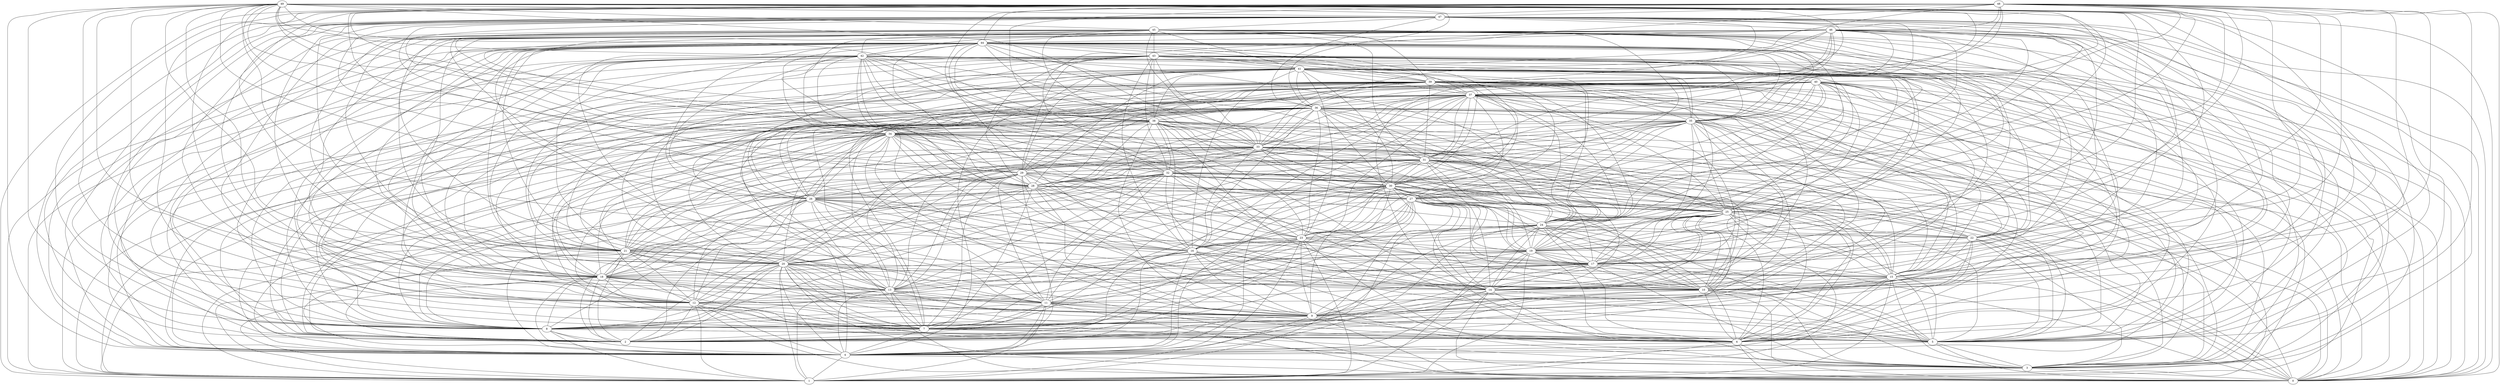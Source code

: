/* Created by igraph 0.7.1 */
graph {
  0 [
    id=0
  ];
  1 [
    id=1
  ];
  2 [
    id=2
  ];
  3 [
    id=3
  ];
  4 [
    id=4
  ];
  5 [
    id=5
  ];
  6 [
    id=6
  ];
  7 [
    id=7
  ];
  8 [
    id=8
  ];
  9 [
    id=9
  ];
  10 [
    id=10
  ];
  11 [
    id=11
  ];
  12 [
    id=12
  ];
  13 [
    id=13
  ];
  14 [
    id=14
  ];
  15 [
    id=15
  ];
  16 [
    id=16
  ];
  17 [
    id=17
  ];
  18 [
    id=18
  ];
  19 [
    id=19
  ];
  20 [
    id=20
  ];
  21 [
    id=21
  ];
  22 [
    id=22
  ];
  23 [
    id=23
  ];
  24 [
    id=24
  ];
  25 [
    id=25
  ];
  26 [
    id=26
  ];
  27 [
    id=27
  ];
  28 [
    id=28
  ];
  29 [
    id=29
  ];
  30 [
    id=30
  ];
  31 [
    id=31
  ];
  32 [
    id=32
  ];
  33 [
    id=33
  ];
  34 [
    id=34
  ];
  35 [
    id=35
  ];
  36 [
    id=36
  ];
  37 [
    id=37
  ];
  38 [
    id=38
  ];
  39 [
    id=39
  ];
  40 [
    id=40
  ];
  41 [
    id=41
  ];
  42 [
    id=42
  ];
  43 [
    id=43
  ];
  44 [
    id=44
  ];
  45 [
    id=45
  ];
  46 [
    id=46
  ];
  47 [
    id=47
  ];
  48 [
    id=48
  ];
  49 [
    id=49
  ];

  3 -- 0;
  3 -- 1;
  4 -- 1;
  4 -- 3;
  5 -- 0;
  5 -- 3;
  5 -- 4;
  6 -- 0;
  6 -- 1;
  6 -- 3;
  6 -- 4;
  7 -- 2;
  7 -- 4;
  7 -- 5;
  7 -- 6;
  8 -- 1;
  8 -- 2;
  8 -- 4;
  8 -- 5;
  8 -- 6;
  9 -- 0;
  9 -- 1;
  9 -- 5;
  9 -- 6;
  9 -- 7;
  9 -- 8;
  10 -- 0;
  10 -- 3;
  10 -- 5;
  10 -- 6;
  10 -- 7;
  10 -- 8;
  10 -- 9;
  11 -- 0;
  11 -- 1;
  11 -- 2;
  11 -- 4;
  11 -- 5;
  11 -- 6;
  11 -- 7;
  11 -- 8;
  11 -- 9;
  12 -- 0;
  12 -- 1;
  12 -- 2;
  12 -- 4;
  12 -- 5;
  12 -- 7;
  12 -- 9;
  13 -- 0;
  13 -- 1;
  13 -- 4;
  13 -- 5;
  13 -- 7;
  13 -- 9;
  13 -- 11;
  13 -- 12;
  14 -- 0;
  14 -- 2;
  14 -- 3;
  14 -- 4;
  14 -- 5;
  14 -- 8;
  15 -- 0;
  15 -- 1;
  15 -- 2;
  15 -- 3;
  15 -- 4;
  15 -- 5;
  15 -- 6;
  15 -- 11;
  15 -- 14;
  16 -- 2;
  16 -- 3;
  16 -- 4;
  16 -- 5;
  16 -- 6;
  16 -- 8;
  16 -- 9;
  16 -- 10;
  16 -- 13;
  17 -- 2;
  17 -- 3;
  17 -- 9;
  17 -- 10;
  17 -- 11;
  17 -- 12;
  17 -- 13;
  17 -- 14;
  17 -- 15;
  18 -- 1;
  18 -- 2;
  18 -- 4;
  18 -- 5;
  18 -- 7;
  18 -- 8;
  18 -- 9;
  18 -- 10;
  18 -- 11;
  18 -- 12;
  18 -- 13;
  19 -- 1;
  19 -- 4;
  19 -- 5;
  19 -- 6;
  19 -- 9;
  19 -- 10;
  19 -- 12;
  19 -- 13;
  19 -- 14;
  19 -- 17;
  19 -- 18;
  20 -- 0;
  20 -- 1;
  20 -- 2;
  20 -- 3;
  20 -- 4;
  20 -- 6;
  20 -- 7;
  20 -- 8;
  20 -- 9;
  20 -- 10;
  20 -- 11;
  20 -- 12;
  20 -- 13;
  20 -- 14;
  20 -- 15;
  20 -- 18;
  21 -- 0;
  21 -- 1;
  21 -- 2;
  21 -- 3;
  21 -- 4;
  21 -- 9;
  21 -- 10;
  21 -- 12;
  21 -- 13;
  21 -- 18;
  21 -- 20;
  22 -- 0;
  22 -- 3;
  22 -- 5;
  22 -- 6;
  22 -- 7;
  22 -- 8;
  22 -- 17;
  23 -- 1;
  23 -- 2;
  23 -- 3;
  23 -- 4;
  23 -- 7;
  23 -- 9;
  23 -- 12;
  23 -- 15;
  23 -- 16;
  23 -- 19;
  23 -- 21;
  24 -- 0;
  24 -- 1;
  24 -- 2;
  24 -- 4;
  24 -- 5;
  24 -- 6;
  24 -- 7;
  24 -- 8;
  24 -- 10;
  24 -- 14;
  24 -- 16;
  24 -- 17;
  24 -- 19;
  24 -- 22;
  24 -- 23;
  25 -- 0;
  25 -- 1;
  25 -- 2;
  25 -- 5;
  25 -- 6;
  25 -- 9;
  25 -- 10;
  25 -- 11;
  25 -- 14;
  25 -- 15;
  25 -- 16;
  25 -- 17;
  25 -- 18;
  25 -- 22;
  25 -- 23;
  25 -- 24;
  26 -- 2;
  26 -- 4;
  26 -- 5;
  26 -- 7;
  26 -- 8;
  26 -- 10;
  26 -- 12;
  26 -- 13;
  26 -- 14;
  26 -- 15;
  26 -- 16;
  26 -- 17;
  26 -- 18;
  26 -- 22;
  27 -- 1;
  27 -- 2;
  27 -- 4;
  27 -- 6;
  27 -- 7;
  27 -- 10;
  27 -- 11;
  27 -- 14;
  27 -- 15;
  27 -- 16;
  27 -- 17;
  27 -- 19;
  27 -- 21;
  27 -- 22;
  27 -- 23;
  27 -- 24;
  27 -- 25;
  28 -- 1;
  28 -- 3;
  28 -- 7;
  28 -- 8;
  28 -- 9;
  28 -- 16;
  28 -- 17;
  28 -- 18;
  28 -- 19;
  28 -- 20;
  28 -- 25;
  28 -- 26;
  28 -- 27;
  29 -- 0;
  29 -- 2;
  29 -- 4;
  29 -- 7;
  29 -- 9;
  29 -- 10;
  29 -- 11;
  29 -- 12;
  29 -- 13;
  29 -- 14;
  29 -- 15;
  29 -- 17;
  29 -- 18;
  29 -- 20;
  29 -- 25;
  29 -- 26;
  29 -- 27;
  29 -- 28;
  30 -- 0;
  30 -- 1;
  30 -- 4;
  30 -- 5;
  30 -- 6;
  30 -- 7;
  30 -- 9;
  30 -- 10;
  30 -- 11;
  30 -- 13;
  30 -- 14;
  30 -- 16;
  30 -- 17;
  30 -- 19;
  30 -- 20;
  30 -- 21;
  30 -- 24;
  30 -- 25;
  30 -- 26;
  30 -- 27;
  31 -- 0;
  31 -- 3;
  31 -- 4;
  31 -- 5;
  31 -- 6;
  31 -- 7;
  31 -- 8;
  31 -- 10;
  31 -- 11;
  31 -- 12;
  31 -- 14;
  31 -- 15;
  31 -- 18;
  31 -- 19;
  31 -- 21;
  31 -- 22;
  31 -- 23;
  31 -- 28;
  31 -- 29;
  31 -- 30;
  32 -- 0;
  32 -- 2;
  32 -- 3;
  32 -- 4;
  32 -- 6;
  32 -- 7;
  32 -- 8;
  32 -- 10;
  32 -- 11;
  32 -- 13;
  32 -- 14;
  32 -- 15;
  32 -- 18;
  32 -- 21;
  32 -- 22;
  32 -- 23;
  32 -- 25;
  32 -- 26;
  32 -- 27;
  32 -- 28;
  33 -- 2;
  33 -- 3;
  33 -- 4;
  33 -- 5;
  33 -- 6;
  33 -- 7;
  33 -- 8;
  33 -- 10;
  33 -- 13;
  33 -- 16;
  33 -- 20;
  33 -- 21;
  33 -- 22;
  33 -- 24;
  33 -- 25;
  33 -- 27;
  33 -- 28;
  33 -- 30;
  33 -- 31;
  33 -- 32;
  34 -- 0;
  34 -- 1;
  34 -- 2;
  34 -- 4;
  34 -- 6;
  34 -- 7;
  34 -- 8;
  34 -- 9;
  34 -- 10;
  34 -- 11;
  34 -- 13;
  34 -- 14;
  34 -- 17;
  34 -- 18;
  34 -- 20;
  34 -- 21;
  34 -- 24;
  34 -- 25;
  34 -- 26;
  34 -- 28;
  34 -- 29;
  34 -- 30;
  34 -- 33;
  35 -- 1;
  35 -- 2;
  35 -- 3;
  35 -- 5;
  35 -- 9;
  35 -- 10;
  35 -- 13;
  35 -- 14;
  35 -- 15;
  35 -- 16;
  35 -- 17;
  35 -- 20;
  35 -- 23;
  35 -- 24;
  35 -- 25;
  35 -- 26;
  35 -- 29;
  35 -- 31;
  35 -- 32;
  35 -- 34;
  36 -- 1;
  36 -- 2;
  36 -- 4;
  36 -- 5;
  36 -- 6;
  36 -- 8;
  36 -- 9;
  36 -- 12;
  36 -- 14;
  36 -- 15;
  36 -- 16;
  36 -- 17;
  36 -- 18;
  36 -- 19;
  36 -- 21;
  36 -- 22;
  36 -- 23;
  36 -- 24;
  36 -- 25;
  36 -- 26;
  36 -- 28;
  36 -- 29;
  36 -- 30;
  36 -- 33;
  36 -- 34;
  36 -- 35;
  37 -- 0;
  37 -- 1;
  37 -- 2;
  37 -- 3;
  37 -- 4;
  37 -- 5;
  37 -- 6;
  37 -- 7;
  37 -- 10;
  37 -- 13;
  37 -- 14;
  37 -- 15;
  37 -- 16;
  37 -- 18;
  37 -- 19;
  37 -- 23;
  37 -- 24;
  37 -- 25;
  37 -- 26;
  37 -- 27;
  37 -- 28;
  37 -- 29;
  37 -- 30;
  37 -- 31;
  37 -- 32;
  37 -- 33;
  37 -- 34;
  37 -- 36;
  38 -- 0;
  38 -- 1;
  38 -- 2;
  38 -- 4;
  38 -- 5;
  38 -- 9;
  38 -- 13;
  38 -- 14;
  38 -- 15;
  38 -- 16;
  38 -- 21;
  38 -- 24;
  38 -- 25;
  38 -- 27;
  38 -- 28;
  38 -- 30;
  38 -- 31;
  38 -- 32;
  38 -- 33;
  38 -- 34;
  39 -- 0;
  39 -- 2;
  39 -- 4;
  39 -- 5;
  39 -- 6;
  39 -- 8;
  39 -- 9;
  39 -- 12;
  39 -- 13;
  39 -- 14;
  39 -- 15;
  39 -- 17;
  39 -- 18;
  39 -- 19;
  39 -- 21;
  39 -- 22;
  39 -- 26;
  39 -- 27;
  39 -- 28;
  39 -- 29;
  39 -- 30;
  39 -- 31;
  39 -- 33;
  39 -- 34;
  39 -- 35;
  39 -- 37;
  39 -- 38;
  40 -- 0;
  40 -- 3;
  40 -- 4;
  40 -- 5;
  40 -- 6;
  40 -- 7;
  40 -- 12;
  40 -- 13;
  40 -- 14;
  40 -- 17;
  40 -- 18;
  40 -- 19;
  40 -- 20;
  40 -- 21;
  40 -- 22;
  40 -- 23;
  40 -- 24;
  40 -- 25;
  40 -- 26;
  40 -- 28;
  40 -- 33;
  40 -- 35;
  40 -- 36;
  40 -- 37;
  41 -- 0;
  41 -- 1;
  41 -- 3;
  41 -- 4;
  41 -- 6;
  41 -- 8;
  41 -- 9;
  41 -- 11;
  41 -- 12;
  41 -- 16;
  41 -- 17;
  41 -- 18;
  41 -- 19;
  41 -- 20;
  41 -- 21;
  41 -- 23;
  41 -- 24;
  41 -- 25;
  41 -- 27;
  41 -- 28;
  41 -- 29;
  41 -- 30;
  41 -- 35;
  41 -- 36;
  41 -- 37;
  41 -- 38;
  41 -- 39;
  42 -- 0;
  42 -- 3;
  42 -- 5;
  42 -- 7;
  42 -- 8;
  42 -- 9;
  42 -- 12;
  42 -- 13;
  42 -- 14;
  42 -- 16;
  42 -- 18;
  42 -- 20;
  42 -- 21;
  42 -- 23;
  42 -- 24;
  42 -- 26;
  42 -- 28;
  42 -- 30;
  42 -- 32;
  42 -- 33;
  42 -- 34;
  42 -- 35;
  42 -- 38;
  42 -- 41;
  43 -- 0;
  43 -- 1;
  43 -- 3;
  43 -- 4;
  43 -- 7;
  43 -- 8;
  43 -- 15;
  43 -- 16;
  43 -- 19;
  43 -- 21;
  43 -- 22;
  43 -- 26;
  43 -- 28;
  43 -- 29;
  43 -- 30;
  43 -- 32;
  43 -- 33;
  43 -- 35;
  43 -- 38;
  43 -- 39;
  43 -- 40;
  43 -- 41;
  44 -- 1;
  44 -- 2;
  44 -- 4;
  44 -- 7;
  44 -- 8;
  44 -- 9;
  44 -- 10;
  44 -- 11;
  44 -- 12;
  44 -- 13;
  44 -- 14;
  44 -- 16;
  44 -- 17;
  44 -- 18;
  44 -- 19;
  44 -- 20;
  44 -- 21;
  44 -- 23;
  44 -- 24;
  44 -- 26;
  44 -- 28;
  44 -- 30;
  44 -- 31;
  44 -- 33;
  44 -- 34;
  44 -- 35;
  44 -- 36;
  44 -- 37;
  44 -- 39;
  44 -- 41;
  44 -- 42;
  44 -- 43;
  45 -- 3;
  45 -- 8;
  45 -- 10;
  45 -- 11;
  45 -- 12;
  45 -- 15;
  45 -- 17;
  45 -- 19;
  45 -- 20;
  45 -- 21;
  45 -- 25;
  45 -- 26;
  45 -- 27;
  45 -- 28;
  45 -- 30;
  45 -- 31;
  45 -- 33;
  45 -- 34;
  45 -- 35;
  45 -- 38;
  45 -- 39;
  45 -- 41;
  45 -- 42;
  45 -- 43;
  45 -- 44;
  46 -- 0;
  46 -- 2;
  46 -- 4;
  46 -- 5;
  46 -- 6;
  46 -- 7;
  46 -- 9;
  46 -- 10;
  46 -- 11;
  46 -- 14;
  46 -- 15;
  46 -- 17;
  46 -- 18;
  46 -- 20;
  46 -- 21;
  46 -- 22;
  46 -- 27;
  46 -- 28;
  46 -- 31;
  46 -- 32;
  46 -- 33;
  46 -- 35;
  46 -- 37;
  46 -- 39;
  46 -- 41;
  46 -- 42;
  46 -- 44;
  47 -- 0;
  47 -- 2;
  47 -- 3;
  47 -- 4;
  47 -- 7;
  47 -- 8;
  47 -- 10;
  47 -- 12;
  47 -- 15;
  47 -- 16;
  47 -- 17;
  47 -- 18;
  47 -- 19;
  47 -- 20;
  47 -- 21;
  47 -- 24;
  47 -- 27;
  47 -- 28;
  47 -- 31;
  47 -- 34;
  47 -- 36;
  47 -- 39;
  47 -- 45;
  47 -- 46;
  48 -- 0;
  48 -- 1;
  48 -- 5;
  48 -- 8;
  48 -- 12;
  48 -- 14;
  48 -- 15;
  48 -- 17;
  48 -- 18;
  48 -- 19;
  48 -- 20;
  48 -- 22;
  48 -- 23;
  48 -- 24;
  48 -- 25;
  48 -- 27;
  48 -- 29;
  48 -- 32;
  48 -- 37;
  48 -- 38;
  48 -- 39;
  48 -- 40;
  48 -- 41;
  48 -- 43;
  48 -- 44;
  48 -- 46;
  48 -- 47;
  49 -- 0;
  49 -- 4;
  49 -- 5;
  49 -- 6;
  49 -- 8;
  49 -- 10;
  49 -- 11;
  49 -- 12;
  49 -- 13;
  49 -- 14;
  49 -- 16;
  49 -- 18;
  49 -- 19;
  49 -- 21;
  49 -- 23;
  49 -- 24;
  49 -- 25;
  49 -- 26;
  49 -- 29;
  49 -- 31;
  49 -- 32;
  49 -- 33;
  49 -- 34;
  49 -- 35;
  49 -- 36;
  49 -- 38;
  49 -- 42;
  49 -- 45;
  49 -- 47;
}
